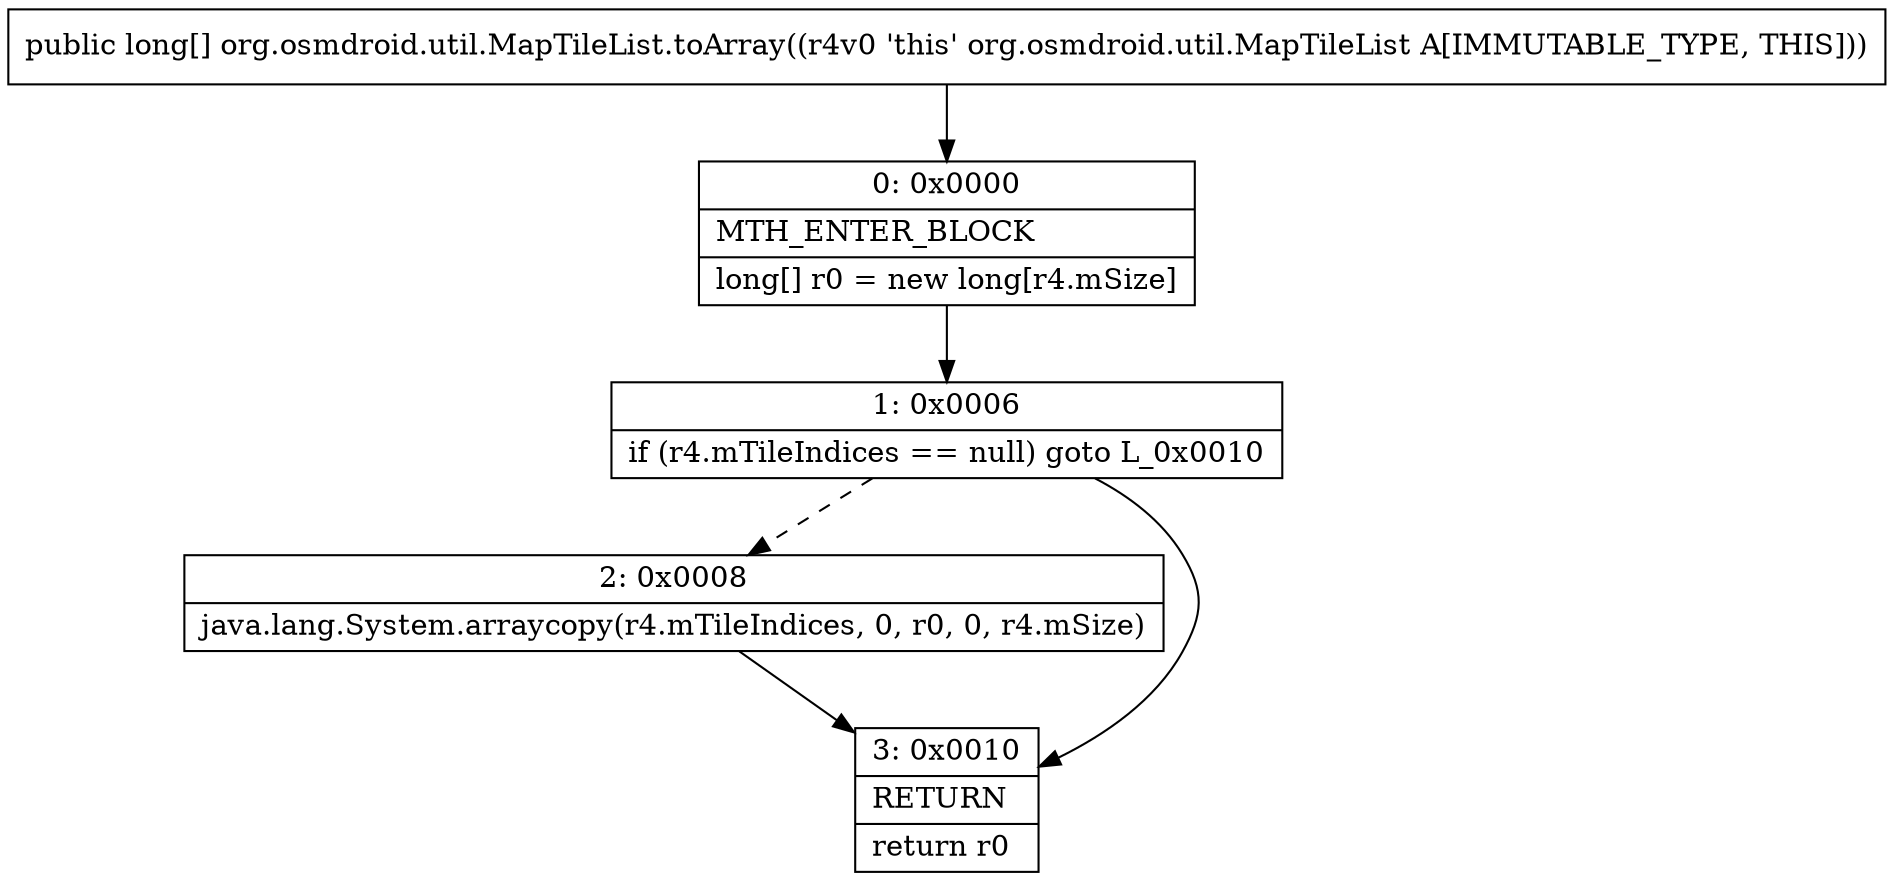 digraph "CFG fororg.osmdroid.util.MapTileList.toArray()[J" {
Node_0 [shape=record,label="{0\:\ 0x0000|MTH_ENTER_BLOCK\l|long[] r0 = new long[r4.mSize]\l}"];
Node_1 [shape=record,label="{1\:\ 0x0006|if (r4.mTileIndices == null) goto L_0x0010\l}"];
Node_2 [shape=record,label="{2\:\ 0x0008|java.lang.System.arraycopy(r4.mTileIndices, 0, r0, 0, r4.mSize)\l}"];
Node_3 [shape=record,label="{3\:\ 0x0010|RETURN\l|return r0\l}"];
MethodNode[shape=record,label="{public long[] org.osmdroid.util.MapTileList.toArray((r4v0 'this' org.osmdroid.util.MapTileList A[IMMUTABLE_TYPE, THIS])) }"];
MethodNode -> Node_0;
Node_0 -> Node_1;
Node_1 -> Node_2[style=dashed];
Node_1 -> Node_3;
Node_2 -> Node_3;
}

